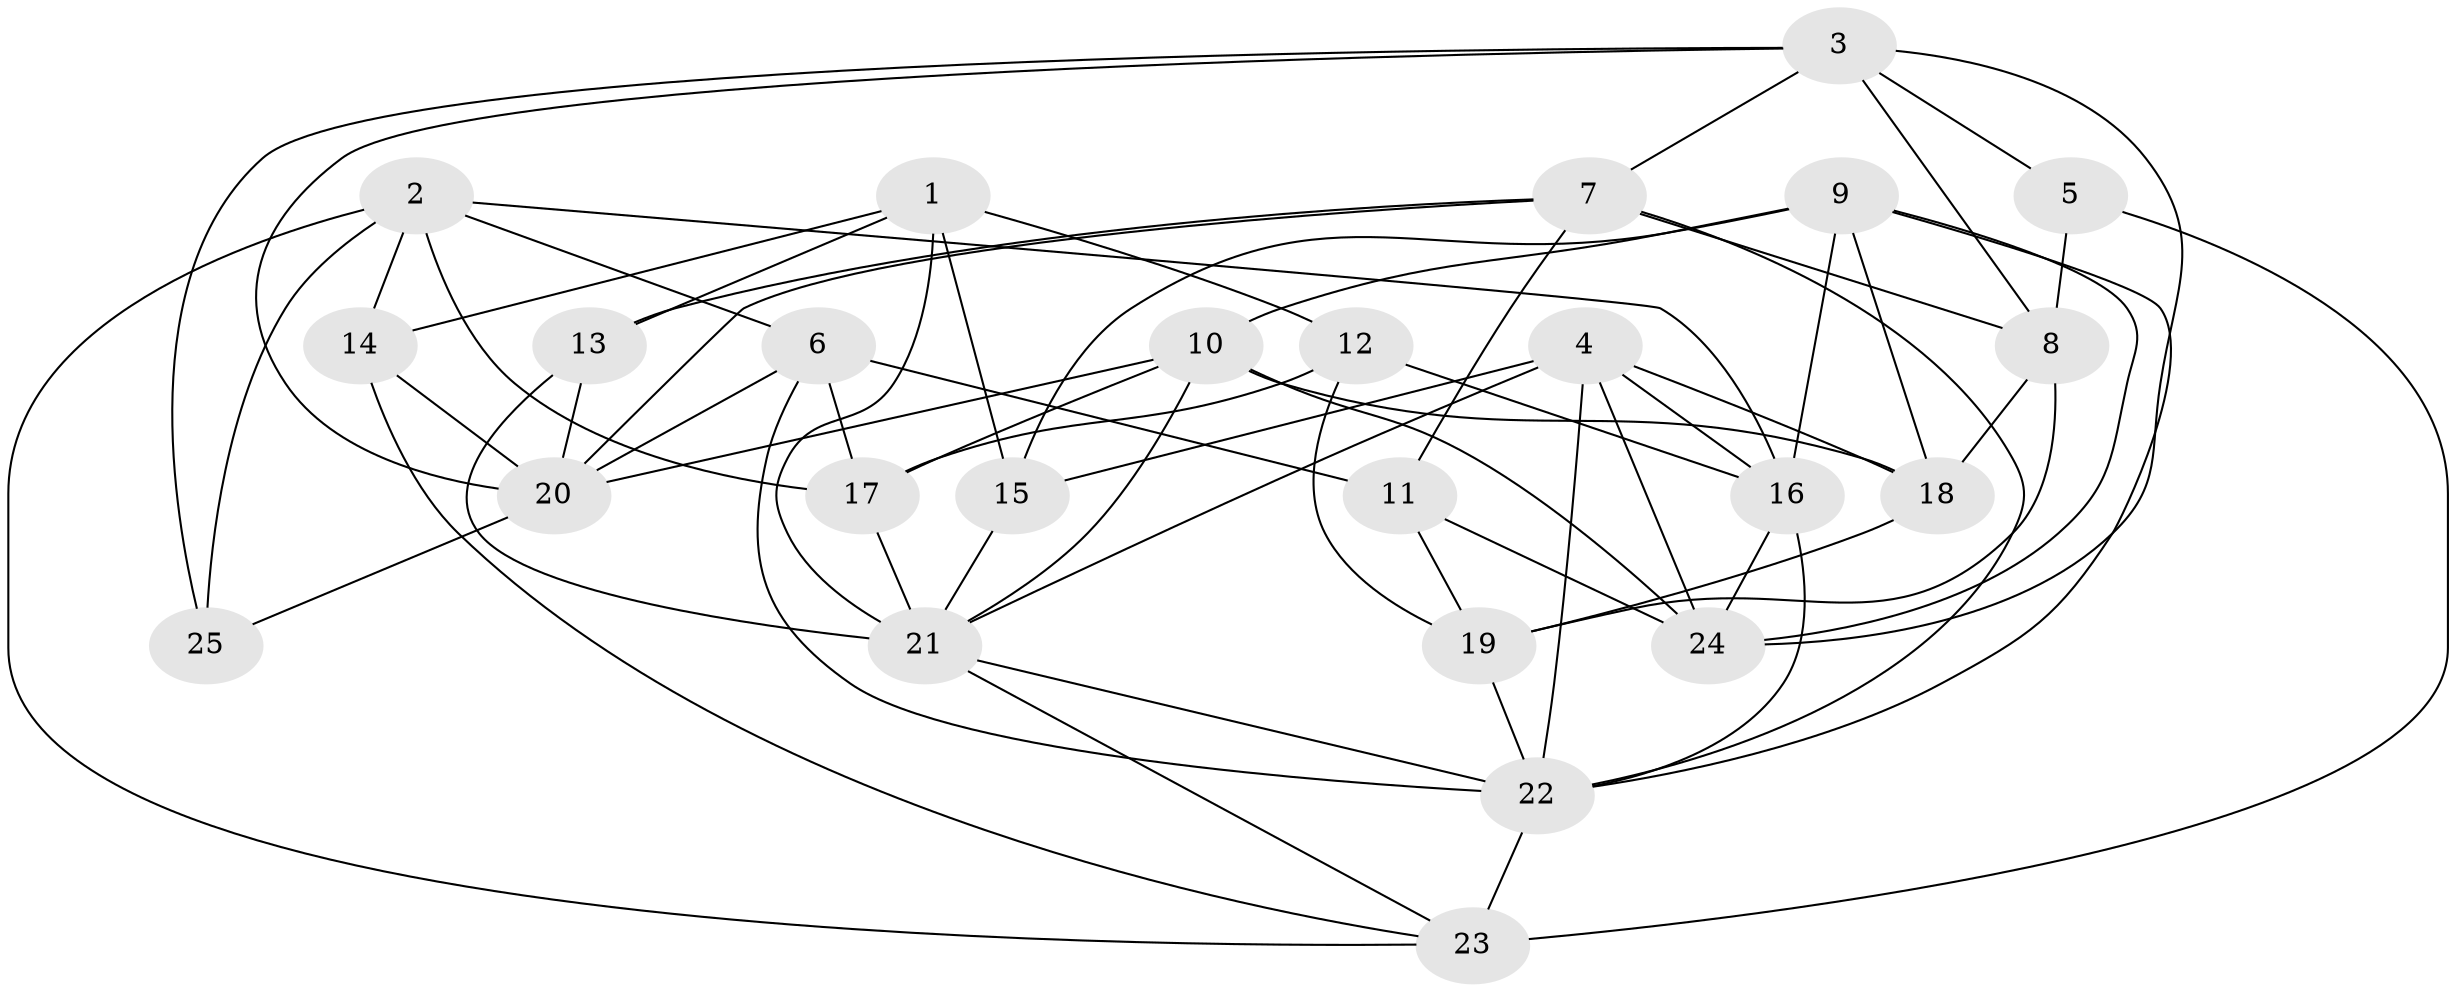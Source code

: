 // original degree distribution, {4: 1.0}
// Generated by graph-tools (version 1.1) at 2025/26/03/09/25 03:26:51]
// undirected, 25 vertices, 66 edges
graph export_dot {
graph [start="1"]
  node [color=gray90,style=filled];
  1;
  2;
  3;
  4;
  5;
  6;
  7;
  8;
  9;
  10;
  11;
  12;
  13;
  14;
  15;
  16;
  17;
  18;
  19;
  20;
  21;
  22;
  23;
  24;
  25;
  1 -- 12 [weight=1.0];
  1 -- 13 [weight=1.0];
  1 -- 14 [weight=1.0];
  1 -- 15 [weight=1.0];
  1 -- 21 [weight=2.0];
  2 -- 6 [weight=1.0];
  2 -- 14 [weight=1.0];
  2 -- 16 [weight=1.0];
  2 -- 17 [weight=1.0];
  2 -- 23 [weight=1.0];
  2 -- 25 [weight=1.0];
  3 -- 5 [weight=2.0];
  3 -- 7 [weight=1.0];
  3 -- 8 [weight=1.0];
  3 -- 20 [weight=2.0];
  3 -- 24 [weight=1.0];
  3 -- 25 [weight=1.0];
  4 -- 15 [weight=1.0];
  4 -- 16 [weight=1.0];
  4 -- 18 [weight=1.0];
  4 -- 21 [weight=1.0];
  4 -- 22 [weight=1.0];
  4 -- 24 [weight=1.0];
  5 -- 8 [weight=2.0];
  5 -- 23 [weight=2.0];
  6 -- 11 [weight=1.0];
  6 -- 17 [weight=1.0];
  6 -- 20 [weight=2.0];
  6 -- 22 [weight=1.0];
  7 -- 8 [weight=1.0];
  7 -- 11 [weight=1.0];
  7 -- 13 [weight=1.0];
  7 -- 20 [weight=1.0];
  7 -- 22 [weight=1.0];
  8 -- 18 [weight=1.0];
  8 -- 19 [weight=1.0];
  9 -- 10 [weight=1.0];
  9 -- 15 [weight=1.0];
  9 -- 16 [weight=1.0];
  9 -- 18 [weight=1.0];
  9 -- 22 [weight=1.0];
  9 -- 24 [weight=1.0];
  10 -- 17 [weight=1.0];
  10 -- 18 [weight=1.0];
  10 -- 20 [weight=1.0];
  10 -- 21 [weight=1.0];
  10 -- 24 [weight=1.0];
  11 -- 19 [weight=1.0];
  11 -- 24 [weight=1.0];
  12 -- 16 [weight=1.0];
  12 -- 17 [weight=1.0];
  12 -- 19 [weight=1.0];
  13 -- 20 [weight=1.0];
  13 -- 21 [weight=1.0];
  14 -- 20 [weight=1.0];
  14 -- 23 [weight=1.0];
  15 -- 21 [weight=1.0];
  16 -- 22 [weight=1.0];
  16 -- 24 [weight=1.0];
  17 -- 21 [weight=2.0];
  18 -- 19 [weight=2.0];
  19 -- 22 [weight=1.0];
  20 -- 25 [weight=2.0];
  21 -- 22 [weight=1.0];
  21 -- 23 [weight=1.0];
  22 -- 23 [weight=1.0];
}

